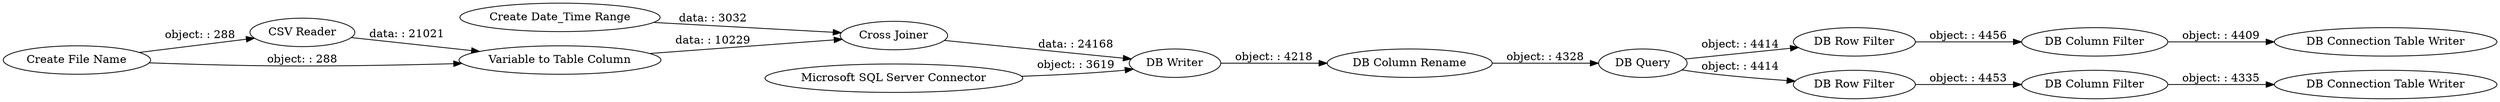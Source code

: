 digraph {
	"-5580903286668130158_55" [label="DB Row Filter"]
	"-5580903286668130158_63" [label="DB Query"]
	"-5580903286668130158_64" [label="DB Column Rename"]
	"-5580903286668130158_2" [label="Create File Name"]
	"-5580903286668130158_54" [label="DB Row Filter"]
	"-5580903286668130158_56" [label="DB Connection Table Writer"]
	"-5580903286668130158_62" [label="DB Column Filter"]
	"-5580903286668130158_60" [label="Cross Joiner"]
	"-5580903286668130158_61" [label="DB Column Filter"]
	"-5580903286668130158_8" [label="DB Writer"]
	"-5580903286668130158_59" [label="Create Date_Time Range"]
	"-5580903286668130158_1" [label="CSV Reader"]
	"-5580903286668130158_58" [label="Variable to Table Column"]
	"-5580903286668130158_57" [label="DB Connection Table Writer"]
	"-5580903286668130158_53" [label="Microsoft SQL Server Connector"]
	"-5580903286668130158_60" -> "-5580903286668130158_8" [label="data: : 24168"]
	"-5580903286668130158_63" -> "-5580903286668130158_55" [label="object: : 4414"]
	"-5580903286668130158_8" -> "-5580903286668130158_64" [label="object: : 4218"]
	"-5580903286668130158_59" -> "-5580903286668130158_60" [label="data: : 3032"]
	"-5580903286668130158_55" -> "-5580903286668130158_62" [label="object: : 4456"]
	"-5580903286668130158_54" -> "-5580903286668130158_61" [label="object: : 4453"]
	"-5580903286668130158_64" -> "-5580903286668130158_63" [label="object: : 4328"]
	"-5580903286668130158_2" -> "-5580903286668130158_58" [label="object: : 288"]
	"-5580903286668130158_62" -> "-5580903286668130158_57" [label="object: : 4409"]
	"-5580903286668130158_63" -> "-5580903286668130158_54" [label="object: : 4414"]
	"-5580903286668130158_53" -> "-5580903286668130158_8" [label="object: : 3619"]
	"-5580903286668130158_2" -> "-5580903286668130158_1" [label="object: : 288"]
	"-5580903286668130158_58" -> "-5580903286668130158_60" [label="data: : 10229"]
	"-5580903286668130158_1" -> "-5580903286668130158_58" [label="data: : 21021"]
	"-5580903286668130158_61" -> "-5580903286668130158_56" [label="object: : 4335"]
	rankdir=LR
}
